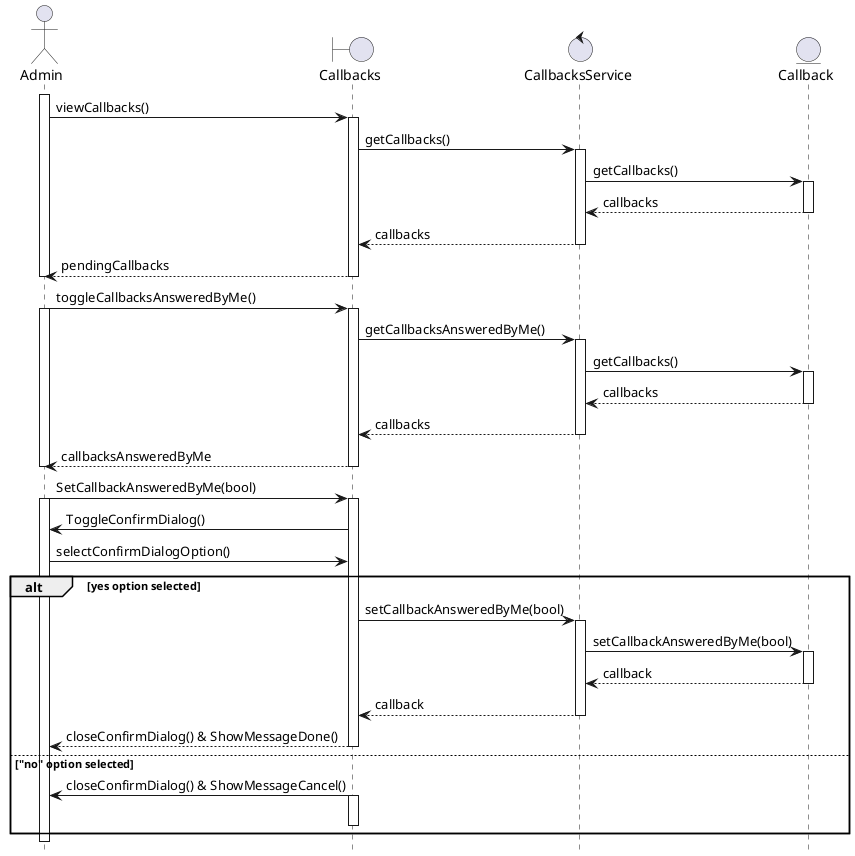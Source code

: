 @startuml manage_callback
hide footbox
actor Admin as sm
boundary Callbacks as cl
control CallbacksService as cs
entity Callback as c

activate sm
sm -> cl : viewCallbacks()
activate cl
cl -> cs : getCallbacks()
activate cs
cs -> c : getCallbacks()
activate c
c --> cs : callbacks
deactivate c
cs --> cl : callbacks
deactivate cs
cl --> sm : pendingCallbacks
deactivate cl
deactivate sm

sm -> cl : toggleCallbacksAnsweredByMe()
activate sm
activate cl
cl -> cs : getCallbacksAnsweredByMe()
activate cs
cs -> c : getCallbacks()
activate c
c --> cs : callbacks
deactivate c
cs --> cl : callbacks
deactivate cs
cl --> sm : callbacksAnsweredByMe
deactivate cl
deactivate sm

sm -> cl : SetCallbackAnsweredByMe(bool)
activate sm
activate cl
cl -> sm : ToggleConfirmDialog()
sm -> cl : selectConfirmDialogOption()
alt yes option selected
cl -> cs : setCallbackAnsweredByMe(bool)
activate cs
cs -> c : setCallbackAnsweredByMe(bool)
activate c
c --> cs : callback
deactivate c
cs --> cl : callback
deactivate cs
cl --> sm : closeConfirmDialog() & ShowMessageDone()
deactivate cs
deactivate cl
else "no" option selected
cl -> sm : closeConfirmDialog() & ShowMessageCancel()
activate cl
deactivate cl
end

@enduml
